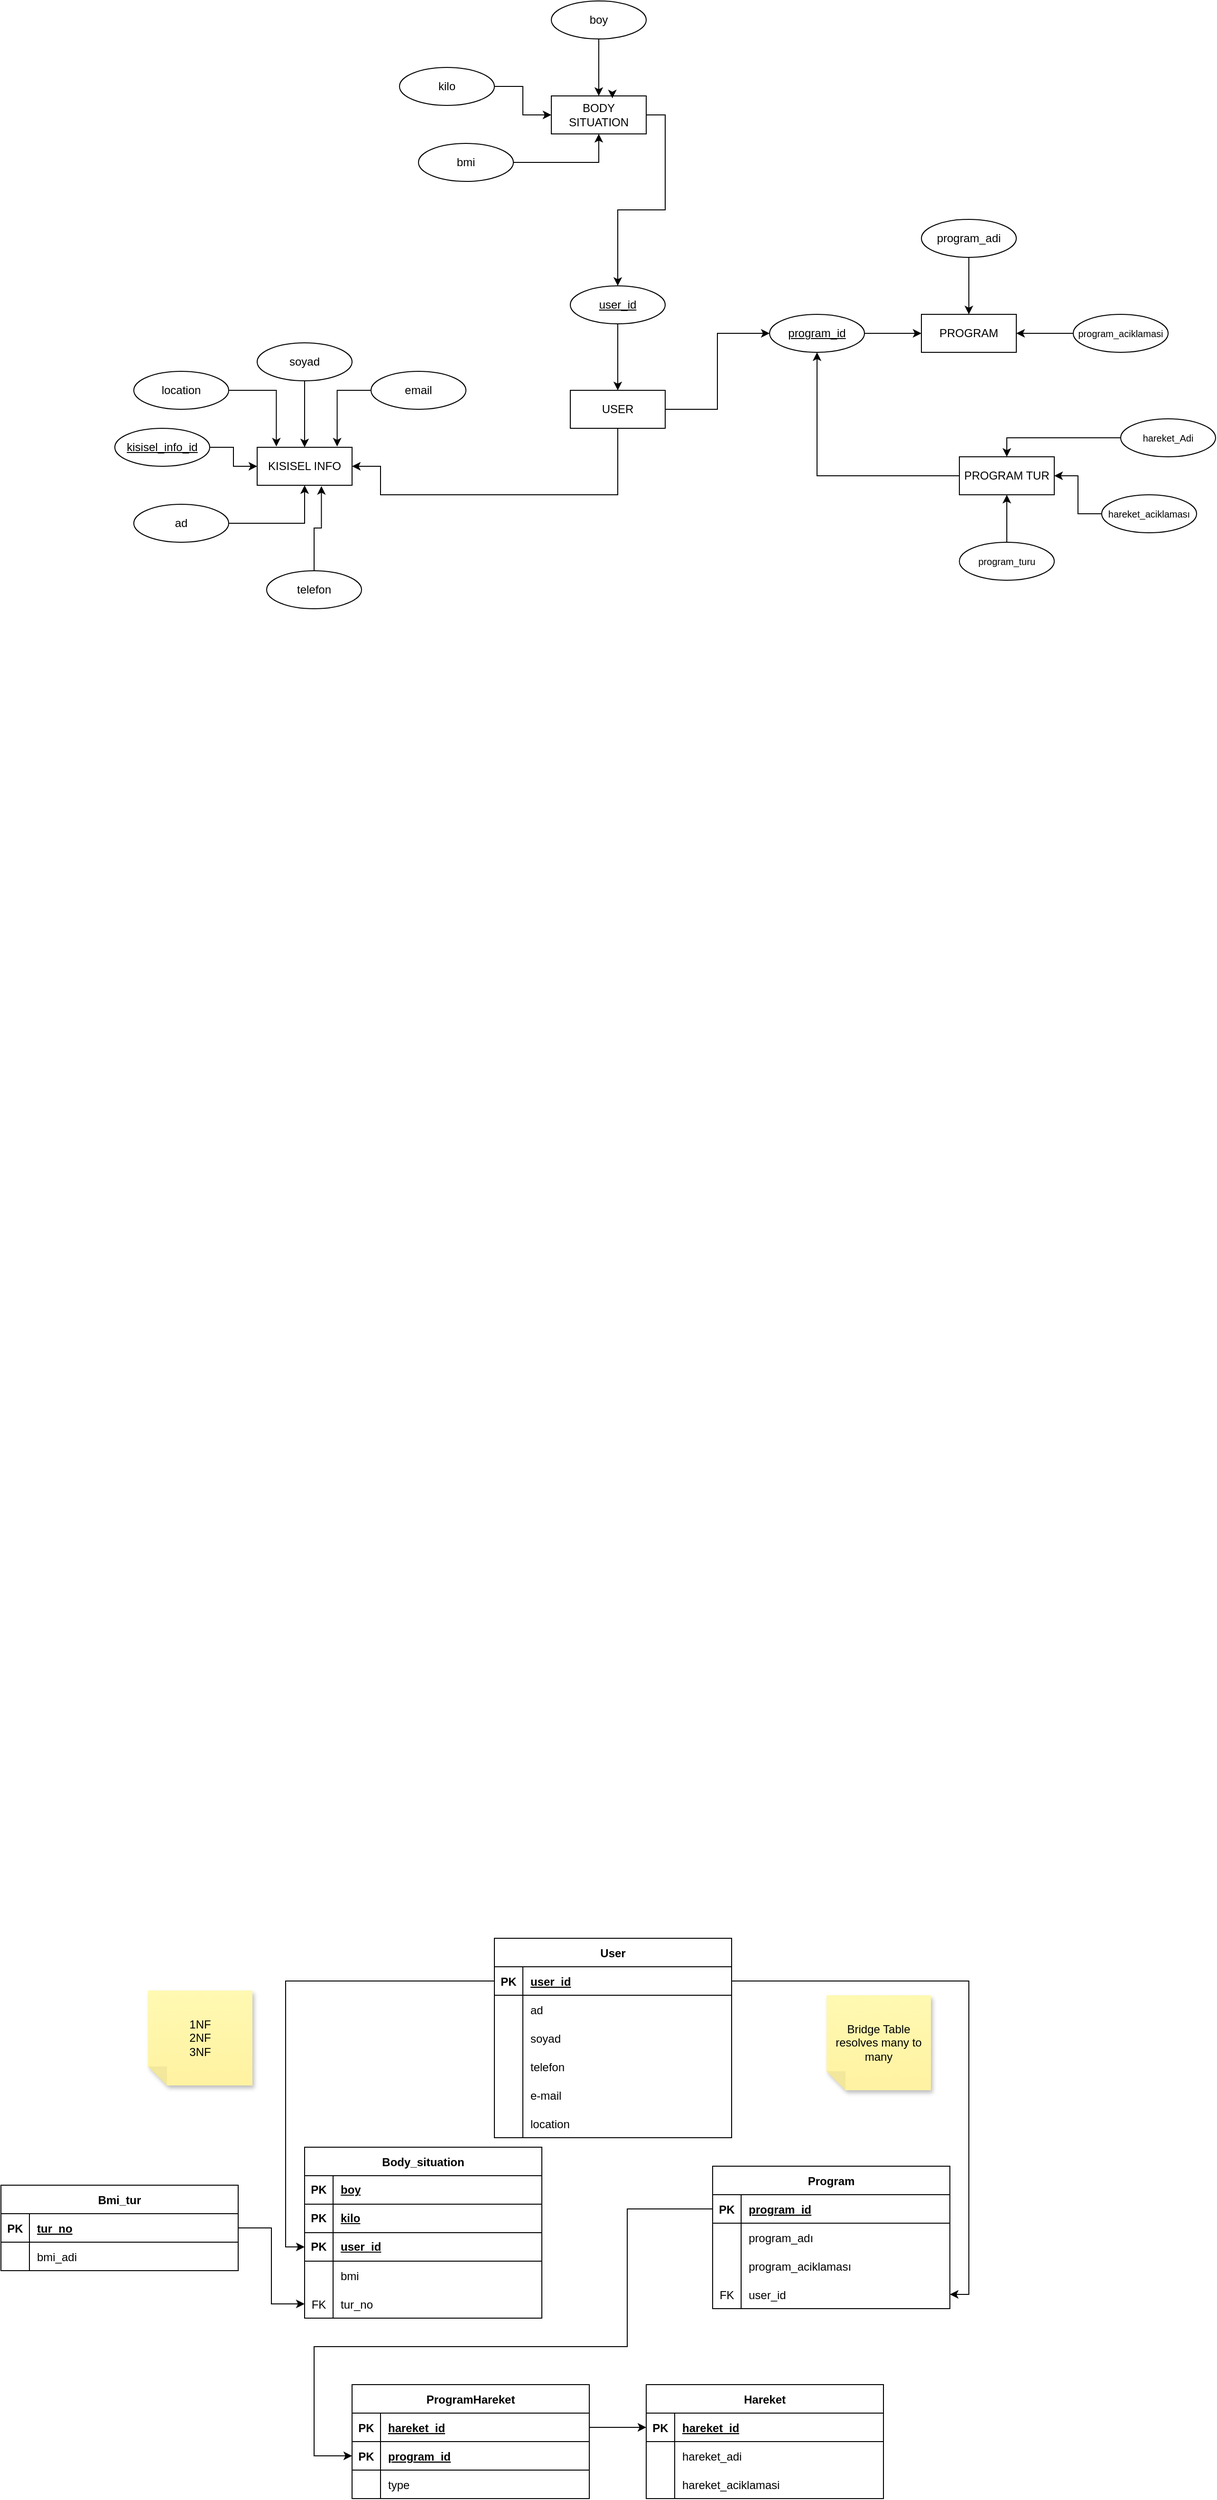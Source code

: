 <mxfile version="21.6.3" type="github">
  <diagram id="R2lEEEUBdFMjLlhIrx00" name="Page-1">
    <mxGraphModel dx="650" dy="4018" grid="1" gridSize="10" guides="1" tooltips="1" connect="1" arrows="1" fold="1" page="1" pageScale="1" pageWidth="850" pageHeight="1100" math="0" shadow="0" extFonts="Permanent Marker^https://fonts.googleapis.com/css?family=Permanent+Marker">
      <root>
        <mxCell id="0" />
        <mxCell id="1" parent="0" />
        <mxCell id="6Tq7YfcK7gytObU2ucSt-47" style="edgeStyle=orthogonalEdgeStyle;rounded=0;orthogonalLoop=1;jettySize=auto;html=1;exitX=0.5;exitY=1;exitDx=0;exitDy=0;" parent="1" source="6Tq7YfcK7gytObU2ucSt-4" target="6Tq7YfcK7gytObU2ucSt-5" edge="1">
          <mxGeometry relative="1" as="geometry" />
        </mxCell>
        <mxCell id="6Tq7YfcK7gytObU2ucSt-4" value="user_id" style="ellipse;whiteSpace=wrap;html=1;align=center;fontStyle=4;" parent="1" vertex="1">
          <mxGeometry x="1720" y="-1950" width="100" height="40" as="geometry" />
        </mxCell>
        <mxCell id="6Tq7YfcK7gytObU2ucSt-42" style="edgeStyle=orthogonalEdgeStyle;rounded=0;orthogonalLoop=1;jettySize=auto;html=1;entryX=1;entryY=0.5;entryDx=0;entryDy=0;" parent="1" source="6Tq7YfcK7gytObU2ucSt-5" target="6Tq7YfcK7gytObU2ucSt-17" edge="1">
          <mxGeometry relative="1" as="geometry">
            <Array as="points">
              <mxPoint x="1770" y="-1730" />
              <mxPoint x="1520" y="-1730" />
              <mxPoint x="1520" y="-1760" />
            </Array>
          </mxGeometry>
        </mxCell>
        <mxCell id="6Tq7YfcK7gytObU2ucSt-58" style="edgeStyle=orthogonalEdgeStyle;rounded=0;orthogonalLoop=1;jettySize=auto;html=1;entryX=0;entryY=0.5;entryDx=0;entryDy=0;" parent="1" source="6Tq7YfcK7gytObU2ucSt-5" target="6Tq7YfcK7gytObU2ucSt-53" edge="1">
          <mxGeometry relative="1" as="geometry" />
        </mxCell>
        <mxCell id="6Tq7YfcK7gytObU2ucSt-5" value="USER" style="whiteSpace=wrap;html=1;align=center;" parent="1" vertex="1">
          <mxGeometry x="1720" y="-1840" width="100" height="40" as="geometry" />
        </mxCell>
        <mxCell id="6Tq7YfcK7gytObU2ucSt-17" value="KISISEL INFO" style="whiteSpace=wrap;html=1;align=center;" parent="1" vertex="1">
          <mxGeometry x="1390" y="-1780" width="100" height="40" as="geometry" />
        </mxCell>
        <mxCell id="6Tq7YfcK7gytObU2ucSt-18" value="PROGRAM" style="whiteSpace=wrap;html=1;align=center;" parent="1" vertex="1">
          <mxGeometry x="2090" y="-1920" width="100" height="40" as="geometry" />
        </mxCell>
        <mxCell id="6Tq7YfcK7gytObU2ucSt-45" style="edgeStyle=orthogonalEdgeStyle;rounded=0;orthogonalLoop=1;jettySize=auto;html=1;exitX=1;exitY=0.5;exitDx=0;exitDy=0;entryX=0.5;entryY=0;entryDx=0;entryDy=0;" parent="1" source="6Tq7YfcK7gytObU2ucSt-19" target="6Tq7YfcK7gytObU2ucSt-4" edge="1">
          <mxGeometry relative="1" as="geometry" />
        </mxCell>
        <mxCell id="6Tq7YfcK7gytObU2ucSt-19" value="BODY SITUATION" style="whiteSpace=wrap;html=1;align=center;" parent="1" vertex="1">
          <mxGeometry x="1700" y="-2150" width="100" height="40" as="geometry" />
        </mxCell>
        <mxCell id="6Tq7YfcK7gytObU2ucSt-67" style="edgeStyle=orthogonalEdgeStyle;rounded=0;orthogonalLoop=1;jettySize=auto;html=1;entryX=0.5;entryY=1;entryDx=0;entryDy=0;" parent="1" source="6Tq7YfcK7gytObU2ucSt-20" target="6Tq7YfcK7gytObU2ucSt-53" edge="1">
          <mxGeometry relative="1" as="geometry" />
        </mxCell>
        <mxCell id="6Tq7YfcK7gytObU2ucSt-20" value="PROGRAM TUR" style="whiteSpace=wrap;html=1;align=center;" parent="1" vertex="1">
          <mxGeometry x="2130" y="-1770" width="100" height="40" as="geometry" />
        </mxCell>
        <mxCell id="6Tq7YfcK7gytObU2ucSt-31" style="edgeStyle=orthogonalEdgeStyle;rounded=0;orthogonalLoop=1;jettySize=auto;html=1;" parent="1" source="6Tq7YfcK7gytObU2ucSt-24" target="6Tq7YfcK7gytObU2ucSt-19" edge="1">
          <mxGeometry relative="1" as="geometry" />
        </mxCell>
        <mxCell id="6Tq7YfcK7gytObU2ucSt-24" value="boy" style="ellipse;whiteSpace=wrap;html=1;align=center;" parent="1" vertex="1">
          <mxGeometry x="1700" y="-2250" width="100" height="40" as="geometry" />
        </mxCell>
        <mxCell id="6Tq7YfcK7gytObU2ucSt-32" style="edgeStyle=orthogonalEdgeStyle;rounded=0;orthogonalLoop=1;jettySize=auto;html=1;entryX=0;entryY=0.5;entryDx=0;entryDy=0;" parent="1" source="6Tq7YfcK7gytObU2ucSt-25" target="6Tq7YfcK7gytObU2ucSt-19" edge="1">
          <mxGeometry relative="1" as="geometry" />
        </mxCell>
        <mxCell id="6Tq7YfcK7gytObU2ucSt-25" value="kilo" style="ellipse;whiteSpace=wrap;html=1;align=center;" parent="1" vertex="1">
          <mxGeometry x="1540" y="-2180" width="100" height="40" as="geometry" />
        </mxCell>
        <mxCell id="6Tq7YfcK7gytObU2ucSt-33" style="edgeStyle=orthogonalEdgeStyle;rounded=0;orthogonalLoop=1;jettySize=auto;html=1;entryX=0.5;entryY=1;entryDx=0;entryDy=0;" parent="1" source="6Tq7YfcK7gytObU2ucSt-26" target="6Tq7YfcK7gytObU2ucSt-19" edge="1">
          <mxGeometry relative="1" as="geometry" />
        </mxCell>
        <mxCell id="6Tq7YfcK7gytObU2ucSt-26" value="bmi" style="ellipse;whiteSpace=wrap;html=1;align=center;" parent="1" vertex="1">
          <mxGeometry x="1560" y="-2100" width="100" height="40" as="geometry" />
        </mxCell>
        <mxCell id="6Tq7YfcK7gytObU2ucSt-35" style="edgeStyle=orthogonalEdgeStyle;rounded=0;orthogonalLoop=1;jettySize=auto;html=1;entryX=0;entryY=0.5;entryDx=0;entryDy=0;" parent="1" source="6Tq7YfcK7gytObU2ucSt-34" target="6Tq7YfcK7gytObU2ucSt-17" edge="1">
          <mxGeometry relative="1" as="geometry" />
        </mxCell>
        <mxCell id="6Tq7YfcK7gytObU2ucSt-34" value="kisisel_info_id" style="ellipse;whiteSpace=wrap;html=1;align=center;fontStyle=4;" parent="1" vertex="1">
          <mxGeometry x="1240" y="-1800" width="100" height="40" as="geometry" />
        </mxCell>
        <mxCell id="6Tq7YfcK7gytObU2ucSt-48" style="edgeStyle=orthogonalEdgeStyle;rounded=0;orthogonalLoop=1;jettySize=auto;html=1;entryX=0.5;entryY=1;entryDx=0;entryDy=0;" parent="1" source="6Tq7YfcK7gytObU2ucSt-36" target="6Tq7YfcK7gytObU2ucSt-17" edge="1">
          <mxGeometry relative="1" as="geometry" />
        </mxCell>
        <mxCell id="6Tq7YfcK7gytObU2ucSt-36" value="ad" style="ellipse;whiteSpace=wrap;html=1;align=center;" parent="1" vertex="1">
          <mxGeometry x="1260" y="-1720" width="100" height="40" as="geometry" />
        </mxCell>
        <mxCell id="6Tq7YfcK7gytObU2ucSt-50" style="edgeStyle=orthogonalEdgeStyle;rounded=0;orthogonalLoop=1;jettySize=auto;html=1;entryX=0.677;entryY=1.021;entryDx=0;entryDy=0;entryPerimeter=0;" parent="1" source="6Tq7YfcK7gytObU2ucSt-37" target="6Tq7YfcK7gytObU2ucSt-17" edge="1">
          <mxGeometry relative="1" as="geometry" />
        </mxCell>
        <mxCell id="6Tq7YfcK7gytObU2ucSt-37" value="telefon" style="ellipse;whiteSpace=wrap;html=1;align=center;" parent="1" vertex="1">
          <mxGeometry x="1400" y="-1650" width="100" height="40" as="geometry" />
        </mxCell>
        <mxCell id="6Tq7YfcK7gytObU2ucSt-51" style="edgeStyle=orthogonalEdgeStyle;rounded=0;orthogonalLoop=1;jettySize=auto;html=1;entryX=0.843;entryY=-0.021;entryDx=0;entryDy=0;entryPerimeter=0;" parent="1" source="6Tq7YfcK7gytObU2ucSt-38" target="6Tq7YfcK7gytObU2ucSt-17" edge="1">
          <mxGeometry relative="1" as="geometry">
            <Array as="points">
              <mxPoint x="1474" y="-1840" />
            </Array>
          </mxGeometry>
        </mxCell>
        <mxCell id="6Tq7YfcK7gytObU2ucSt-38" value="email" style="ellipse;whiteSpace=wrap;html=1;align=center;" parent="1" vertex="1">
          <mxGeometry x="1510" y="-1860" width="100" height="40" as="geometry" />
        </mxCell>
        <mxCell id="6Tq7YfcK7gytObU2ucSt-52" style="edgeStyle=orthogonalEdgeStyle;rounded=0;orthogonalLoop=1;jettySize=auto;html=1;entryX=0.202;entryY=-0.021;entryDx=0;entryDy=0;entryPerimeter=0;" parent="1" source="6Tq7YfcK7gytObU2ucSt-39" target="6Tq7YfcK7gytObU2ucSt-17" edge="1">
          <mxGeometry relative="1" as="geometry">
            <Array as="points">
              <mxPoint x="1410" y="-1840" />
            </Array>
          </mxGeometry>
        </mxCell>
        <mxCell id="6Tq7YfcK7gytObU2ucSt-39" value="location" style="ellipse;whiteSpace=wrap;html=1;align=center;" parent="1" vertex="1">
          <mxGeometry x="1260" y="-1860" width="100" height="40" as="geometry" />
        </mxCell>
        <mxCell id="6Tq7YfcK7gytObU2ucSt-49" style="edgeStyle=orthogonalEdgeStyle;rounded=0;orthogonalLoop=1;jettySize=auto;html=1;entryX=0.5;entryY=0;entryDx=0;entryDy=0;" parent="1" source="6Tq7YfcK7gytObU2ucSt-40" target="6Tq7YfcK7gytObU2ucSt-17" edge="1">
          <mxGeometry relative="1" as="geometry" />
        </mxCell>
        <mxCell id="6Tq7YfcK7gytObU2ucSt-40" value="soyad" style="ellipse;whiteSpace=wrap;html=1;align=center;" parent="1" vertex="1">
          <mxGeometry x="1390" y="-1890" width="100" height="40" as="geometry" />
        </mxCell>
        <mxCell id="6Tq7YfcK7gytObU2ucSt-44" style="edgeStyle=orthogonalEdgeStyle;rounded=0;orthogonalLoop=1;jettySize=auto;html=1;exitX=0.5;exitY=0;exitDx=0;exitDy=0;entryX=0.643;entryY=0.063;entryDx=0;entryDy=0;entryPerimeter=0;" parent="1" source="6Tq7YfcK7gytObU2ucSt-19" target="6Tq7YfcK7gytObU2ucSt-19" edge="1">
          <mxGeometry relative="1" as="geometry" />
        </mxCell>
        <mxCell id="6Tq7YfcK7gytObU2ucSt-60" style="edgeStyle=orthogonalEdgeStyle;rounded=0;orthogonalLoop=1;jettySize=auto;html=1;entryX=0;entryY=0.5;entryDx=0;entryDy=0;" parent="1" source="6Tq7YfcK7gytObU2ucSt-53" target="6Tq7YfcK7gytObU2ucSt-18" edge="1">
          <mxGeometry relative="1" as="geometry" />
        </mxCell>
        <mxCell id="6Tq7YfcK7gytObU2ucSt-53" value="program_id" style="ellipse;whiteSpace=wrap;html=1;align=center;fontStyle=4;" parent="1" vertex="1">
          <mxGeometry x="1930" y="-1920" width="100" height="40" as="geometry" />
        </mxCell>
        <mxCell id="6Tq7YfcK7gytObU2ucSt-62" style="edgeStyle=orthogonalEdgeStyle;rounded=0;orthogonalLoop=1;jettySize=auto;html=1;entryX=0.5;entryY=0;entryDx=0;entryDy=0;" parent="1" source="6Tq7YfcK7gytObU2ucSt-55" target="6Tq7YfcK7gytObU2ucSt-18" edge="1">
          <mxGeometry relative="1" as="geometry" />
        </mxCell>
        <mxCell id="6Tq7YfcK7gytObU2ucSt-55" value="program_adi" style="ellipse;whiteSpace=wrap;html=1;align=center;" parent="1" vertex="1">
          <mxGeometry x="2090" y="-2020" width="100" height="40" as="geometry" />
        </mxCell>
        <mxCell id="6Tq7YfcK7gytObU2ucSt-69" style="edgeStyle=orthogonalEdgeStyle;rounded=0;orthogonalLoop=1;jettySize=auto;html=1;entryX=1;entryY=0.5;entryDx=0;entryDy=0;" parent="1" source="6Tq7YfcK7gytObU2ucSt-56" target="6Tq7YfcK7gytObU2ucSt-18" edge="1">
          <mxGeometry relative="1" as="geometry" />
        </mxCell>
        <mxCell id="6Tq7YfcK7gytObU2ucSt-56" value="&lt;font style=&quot;font-size: 10px;&quot;&gt;program_aciklamasi&lt;/font&gt;" style="ellipse;whiteSpace=wrap;html=1;align=center;" parent="1" vertex="1">
          <mxGeometry x="2250" y="-1920" width="100" height="40" as="geometry" />
        </mxCell>
        <mxCell id="6Tq7YfcK7gytObU2ucSt-75" style="edgeStyle=orthogonalEdgeStyle;rounded=0;orthogonalLoop=1;jettySize=auto;html=1;entryX=0.5;entryY=1;entryDx=0;entryDy=0;" parent="1" source="6Tq7YfcK7gytObU2ucSt-70" target="6Tq7YfcK7gytObU2ucSt-20" edge="1">
          <mxGeometry relative="1" as="geometry" />
        </mxCell>
        <mxCell id="6Tq7YfcK7gytObU2ucSt-70" value="&lt;font style=&quot;font-size: 10px;&quot;&gt;program_turu&lt;/font&gt;" style="ellipse;whiteSpace=wrap;html=1;align=center;" parent="1" vertex="1">
          <mxGeometry x="2130" y="-1680" width="100" height="40" as="geometry" />
        </mxCell>
        <mxCell id="6Tq7YfcK7gytObU2ucSt-74" style="edgeStyle=orthogonalEdgeStyle;rounded=0;orthogonalLoop=1;jettySize=auto;html=1;entryX=1;entryY=0.5;entryDx=0;entryDy=0;" parent="1" source="6Tq7YfcK7gytObU2ucSt-71" target="6Tq7YfcK7gytObU2ucSt-20" edge="1">
          <mxGeometry relative="1" as="geometry" />
        </mxCell>
        <mxCell id="6Tq7YfcK7gytObU2ucSt-71" value="&lt;font style=&quot;font-size: 10px;&quot;&gt;hareket_aciklaması&lt;/font&gt;" style="ellipse;whiteSpace=wrap;html=1;align=center;" parent="1" vertex="1">
          <mxGeometry x="2280" y="-1730" width="100" height="40" as="geometry" />
        </mxCell>
        <mxCell id="6Tq7YfcK7gytObU2ucSt-73" style="edgeStyle=orthogonalEdgeStyle;rounded=0;orthogonalLoop=1;jettySize=auto;html=1;entryX=0.5;entryY=0;entryDx=0;entryDy=0;" parent="1" source="6Tq7YfcK7gytObU2ucSt-72" target="6Tq7YfcK7gytObU2ucSt-20" edge="1">
          <mxGeometry relative="1" as="geometry" />
        </mxCell>
        <mxCell id="6Tq7YfcK7gytObU2ucSt-72" value="&lt;font style=&quot;font-size: 10px;&quot;&gt;hareket_Adi&lt;/font&gt;" style="ellipse;whiteSpace=wrap;html=1;align=center;" parent="1" vertex="1">
          <mxGeometry x="2300" y="-1810" width="100" height="40" as="geometry" />
        </mxCell>
        <mxCell id="dBr5YMoloGySTrlF8cVc-112" value="ProgramHareket" style="shape=table;startSize=30;container=1;collapsible=1;childLayout=tableLayout;fixedRows=1;rowLines=0;fontStyle=1;align=center;resizeLast=1;" parent="1" vertex="1">
          <mxGeometry x="1490" y="260" width="250" height="120" as="geometry" />
        </mxCell>
        <mxCell id="dBr5YMoloGySTrlF8cVc-113" value="" style="shape=partialRectangle;collapsible=0;dropTarget=0;pointerEvents=0;fillColor=none;points=[[0,0.5],[1,0.5]];portConstraint=eastwest;top=0;left=0;right=0;bottom=1;" parent="dBr5YMoloGySTrlF8cVc-112" vertex="1">
          <mxGeometry y="30" width="250" height="30" as="geometry" />
        </mxCell>
        <mxCell id="dBr5YMoloGySTrlF8cVc-114" value="PK" style="shape=partialRectangle;overflow=hidden;connectable=0;fillColor=none;top=0;left=0;bottom=0;right=0;fontStyle=1;" parent="dBr5YMoloGySTrlF8cVc-113" vertex="1">
          <mxGeometry width="30" height="30" as="geometry">
            <mxRectangle width="30" height="30" as="alternateBounds" />
          </mxGeometry>
        </mxCell>
        <mxCell id="dBr5YMoloGySTrlF8cVc-115" value="hareket_id" style="shape=partialRectangle;overflow=hidden;connectable=0;fillColor=none;top=0;left=0;bottom=0;right=0;align=left;spacingLeft=6;fontStyle=5;" parent="dBr5YMoloGySTrlF8cVc-113" vertex="1">
          <mxGeometry x="30" width="220" height="30" as="geometry">
            <mxRectangle width="220" height="30" as="alternateBounds" />
          </mxGeometry>
        </mxCell>
        <mxCell id="dBr5YMoloGySTrlF8cVc-194" value="" style="shape=partialRectangle;collapsible=0;dropTarget=0;pointerEvents=0;fillColor=none;points=[[0,0.5],[1,0.5]];portConstraint=eastwest;top=0;left=0;right=0;bottom=1;" parent="dBr5YMoloGySTrlF8cVc-112" vertex="1">
          <mxGeometry y="60" width="250" height="30" as="geometry" />
        </mxCell>
        <mxCell id="dBr5YMoloGySTrlF8cVc-195" value="PK" style="shape=partialRectangle;overflow=hidden;connectable=0;fillColor=none;top=0;left=0;bottom=0;right=0;fontStyle=1;" parent="dBr5YMoloGySTrlF8cVc-194" vertex="1">
          <mxGeometry width="30" height="30" as="geometry">
            <mxRectangle width="30" height="30" as="alternateBounds" />
          </mxGeometry>
        </mxCell>
        <mxCell id="dBr5YMoloGySTrlF8cVc-196" value="program_id" style="shape=partialRectangle;overflow=hidden;connectable=0;fillColor=none;top=0;left=0;bottom=0;right=0;align=left;spacingLeft=6;fontStyle=5;" parent="dBr5YMoloGySTrlF8cVc-194" vertex="1">
          <mxGeometry x="30" width="220" height="30" as="geometry">
            <mxRectangle width="220" height="30" as="alternateBounds" />
          </mxGeometry>
        </mxCell>
        <mxCell id="dBr5YMoloGySTrlF8cVc-116" value="" style="shape=partialRectangle;collapsible=0;dropTarget=0;pointerEvents=0;fillColor=none;points=[[0,0.5],[1,0.5]];portConstraint=eastwest;top=0;left=0;right=0;bottom=0;" parent="dBr5YMoloGySTrlF8cVc-112" vertex="1">
          <mxGeometry y="90" width="250" height="30" as="geometry" />
        </mxCell>
        <mxCell id="dBr5YMoloGySTrlF8cVc-117" value="" style="shape=partialRectangle;overflow=hidden;connectable=0;fillColor=none;top=0;left=0;bottom=0;right=0;" parent="dBr5YMoloGySTrlF8cVc-116" vertex="1">
          <mxGeometry width="30" height="30" as="geometry">
            <mxRectangle width="30" height="30" as="alternateBounds" />
          </mxGeometry>
        </mxCell>
        <mxCell id="dBr5YMoloGySTrlF8cVc-118" value="type" style="shape=partialRectangle;overflow=hidden;connectable=0;fillColor=none;top=0;left=0;bottom=0;right=0;align=left;spacingLeft=6;" parent="dBr5YMoloGySTrlF8cVc-116" vertex="1">
          <mxGeometry x="30" width="220" height="30" as="geometry">
            <mxRectangle width="220" height="30" as="alternateBounds" />
          </mxGeometry>
        </mxCell>
        <mxCell id="dBr5YMoloGySTrlF8cVc-122" value="Bridge Table resolves many to many" style="shape=note;whiteSpace=wrap;html=1;backgroundOutline=1;fontColor=#000000;darkOpacity=0.05;fillColor=#FFF9B2;strokeColor=none;fillStyle=solid;direction=west;gradientDirection=north;gradientColor=#FFF2A1;shadow=1;size=20;pointerEvents=1;" parent="1" vertex="1">
          <mxGeometry x="1990" y="-150" width="110" height="100" as="geometry" />
        </mxCell>
        <mxCell id="dBr5YMoloGySTrlF8cVc-133" value="User" style="shape=table;startSize=30;container=1;collapsible=1;childLayout=tableLayout;fixedRows=1;rowLines=0;fontStyle=1;align=center;resizeLast=1;" parent="1" vertex="1">
          <mxGeometry x="1640" y="-210" width="250" height="210" as="geometry" />
        </mxCell>
        <mxCell id="dBr5YMoloGySTrlF8cVc-134" value="" style="shape=partialRectangle;collapsible=0;dropTarget=0;pointerEvents=0;fillColor=none;points=[[0,0.5],[1,0.5]];portConstraint=eastwest;top=0;left=0;right=0;bottom=1;" parent="dBr5YMoloGySTrlF8cVc-133" vertex="1">
          <mxGeometry y="30" width="250" height="30" as="geometry" />
        </mxCell>
        <mxCell id="dBr5YMoloGySTrlF8cVc-135" value="PK" style="shape=partialRectangle;overflow=hidden;connectable=0;fillColor=none;top=0;left=0;bottom=0;right=0;fontStyle=1;" parent="dBr5YMoloGySTrlF8cVc-134" vertex="1">
          <mxGeometry width="30" height="30" as="geometry">
            <mxRectangle width="30" height="30" as="alternateBounds" />
          </mxGeometry>
        </mxCell>
        <mxCell id="dBr5YMoloGySTrlF8cVc-136" value="user_id" style="shape=partialRectangle;overflow=hidden;connectable=0;fillColor=none;top=0;left=0;bottom=0;right=0;align=left;spacingLeft=6;fontStyle=5;" parent="dBr5YMoloGySTrlF8cVc-134" vertex="1">
          <mxGeometry x="30" width="220" height="30" as="geometry">
            <mxRectangle width="220" height="30" as="alternateBounds" />
          </mxGeometry>
        </mxCell>
        <mxCell id="dBr5YMoloGySTrlF8cVc-143" value="" style="shape=partialRectangle;collapsible=0;dropTarget=0;pointerEvents=0;fillColor=none;points=[[0,0.5],[1,0.5]];portConstraint=eastwest;top=0;left=0;right=0;bottom=0;" parent="dBr5YMoloGySTrlF8cVc-133" vertex="1">
          <mxGeometry y="60" width="250" height="30" as="geometry" />
        </mxCell>
        <mxCell id="dBr5YMoloGySTrlF8cVc-144" value="" style="shape=partialRectangle;overflow=hidden;connectable=0;fillColor=none;top=0;left=0;bottom=0;right=0;" parent="dBr5YMoloGySTrlF8cVc-143" vertex="1">
          <mxGeometry width="30" height="30" as="geometry">
            <mxRectangle width="30" height="30" as="alternateBounds" />
          </mxGeometry>
        </mxCell>
        <mxCell id="dBr5YMoloGySTrlF8cVc-145" value="ad" style="shape=partialRectangle;overflow=hidden;connectable=0;fillColor=none;top=0;left=0;bottom=0;right=0;align=left;spacingLeft=6;" parent="dBr5YMoloGySTrlF8cVc-143" vertex="1">
          <mxGeometry x="30" width="220" height="30" as="geometry">
            <mxRectangle width="220" height="30" as="alternateBounds" />
          </mxGeometry>
        </mxCell>
        <mxCell id="dBr5YMoloGySTrlF8cVc-146" value="" style="shape=partialRectangle;collapsible=0;dropTarget=0;pointerEvents=0;fillColor=none;points=[[0,0.5],[1,0.5]];portConstraint=eastwest;top=0;left=0;right=0;bottom=0;" parent="dBr5YMoloGySTrlF8cVc-133" vertex="1">
          <mxGeometry y="90" width="250" height="30" as="geometry" />
        </mxCell>
        <mxCell id="dBr5YMoloGySTrlF8cVc-147" value="" style="shape=partialRectangle;overflow=hidden;connectable=0;fillColor=none;top=0;left=0;bottom=0;right=0;" parent="dBr5YMoloGySTrlF8cVc-146" vertex="1">
          <mxGeometry width="30" height="30" as="geometry">
            <mxRectangle width="30" height="30" as="alternateBounds" />
          </mxGeometry>
        </mxCell>
        <mxCell id="dBr5YMoloGySTrlF8cVc-148" value="soyad" style="shape=partialRectangle;overflow=hidden;connectable=0;fillColor=none;top=0;left=0;bottom=0;right=0;align=left;spacingLeft=6;" parent="dBr5YMoloGySTrlF8cVc-146" vertex="1">
          <mxGeometry x="30" width="220" height="30" as="geometry">
            <mxRectangle width="220" height="30" as="alternateBounds" />
          </mxGeometry>
        </mxCell>
        <mxCell id="dBr5YMoloGySTrlF8cVc-149" value="" style="shape=partialRectangle;collapsible=0;dropTarget=0;pointerEvents=0;fillColor=none;points=[[0,0.5],[1,0.5]];portConstraint=eastwest;top=0;left=0;right=0;bottom=0;" parent="dBr5YMoloGySTrlF8cVc-133" vertex="1">
          <mxGeometry y="120" width="250" height="30" as="geometry" />
        </mxCell>
        <mxCell id="dBr5YMoloGySTrlF8cVc-150" value="" style="shape=partialRectangle;overflow=hidden;connectable=0;fillColor=none;top=0;left=0;bottom=0;right=0;" parent="dBr5YMoloGySTrlF8cVc-149" vertex="1">
          <mxGeometry width="30" height="30" as="geometry">
            <mxRectangle width="30" height="30" as="alternateBounds" />
          </mxGeometry>
        </mxCell>
        <mxCell id="dBr5YMoloGySTrlF8cVc-151" value="telefon" style="shape=partialRectangle;overflow=hidden;connectable=0;fillColor=none;top=0;left=0;bottom=0;right=0;align=left;spacingLeft=6;" parent="dBr5YMoloGySTrlF8cVc-149" vertex="1">
          <mxGeometry x="30" width="220" height="30" as="geometry">
            <mxRectangle width="220" height="30" as="alternateBounds" />
          </mxGeometry>
        </mxCell>
        <mxCell id="dBr5YMoloGySTrlF8cVc-152" value="" style="shape=partialRectangle;collapsible=0;dropTarget=0;pointerEvents=0;fillColor=none;points=[[0,0.5],[1,0.5]];portConstraint=eastwest;top=0;left=0;right=0;bottom=0;" parent="dBr5YMoloGySTrlF8cVc-133" vertex="1">
          <mxGeometry y="150" width="250" height="30" as="geometry" />
        </mxCell>
        <mxCell id="dBr5YMoloGySTrlF8cVc-153" value="" style="shape=partialRectangle;overflow=hidden;connectable=0;fillColor=none;top=0;left=0;bottom=0;right=0;" parent="dBr5YMoloGySTrlF8cVc-152" vertex="1">
          <mxGeometry width="30" height="30" as="geometry">
            <mxRectangle width="30" height="30" as="alternateBounds" />
          </mxGeometry>
        </mxCell>
        <mxCell id="dBr5YMoloGySTrlF8cVc-154" value="e-mail" style="shape=partialRectangle;overflow=hidden;connectable=0;fillColor=none;top=0;left=0;bottom=0;right=0;align=left;spacingLeft=6;" parent="dBr5YMoloGySTrlF8cVc-152" vertex="1">
          <mxGeometry x="30" width="220" height="30" as="geometry">
            <mxRectangle width="220" height="30" as="alternateBounds" />
          </mxGeometry>
        </mxCell>
        <mxCell id="dBr5YMoloGySTrlF8cVc-155" value="" style="shape=partialRectangle;collapsible=0;dropTarget=0;pointerEvents=0;fillColor=none;points=[[0,0.5],[1,0.5]];portConstraint=eastwest;top=0;left=0;right=0;bottom=0;" parent="dBr5YMoloGySTrlF8cVc-133" vertex="1">
          <mxGeometry y="180" width="250" height="30" as="geometry" />
        </mxCell>
        <mxCell id="dBr5YMoloGySTrlF8cVc-156" value="" style="shape=partialRectangle;overflow=hidden;connectable=0;fillColor=none;top=0;left=0;bottom=0;right=0;" parent="dBr5YMoloGySTrlF8cVc-155" vertex="1">
          <mxGeometry width="30" height="30" as="geometry">
            <mxRectangle width="30" height="30" as="alternateBounds" />
          </mxGeometry>
        </mxCell>
        <mxCell id="dBr5YMoloGySTrlF8cVc-157" value="location" style="shape=partialRectangle;overflow=hidden;connectable=0;fillColor=none;top=0;left=0;bottom=0;right=0;align=left;spacingLeft=6;" parent="dBr5YMoloGySTrlF8cVc-155" vertex="1">
          <mxGeometry x="30" width="220" height="30" as="geometry">
            <mxRectangle width="220" height="30" as="alternateBounds" />
          </mxGeometry>
        </mxCell>
        <mxCell id="dBr5YMoloGySTrlF8cVc-161" value="Program" style="shape=table;startSize=30;container=1;collapsible=1;childLayout=tableLayout;fixedRows=1;rowLines=0;fontStyle=1;align=center;resizeLast=1;" parent="1" vertex="1">
          <mxGeometry x="1870" y="30" width="250" height="150" as="geometry" />
        </mxCell>
        <mxCell id="dBr5YMoloGySTrlF8cVc-162" value="" style="shape=partialRectangle;collapsible=0;dropTarget=0;pointerEvents=0;fillColor=none;points=[[0,0.5],[1,0.5]];portConstraint=eastwest;top=0;left=0;right=0;bottom=1;" parent="dBr5YMoloGySTrlF8cVc-161" vertex="1">
          <mxGeometry y="30" width="250" height="30" as="geometry" />
        </mxCell>
        <mxCell id="dBr5YMoloGySTrlF8cVc-163" value="PK" style="shape=partialRectangle;overflow=hidden;connectable=0;fillColor=none;top=0;left=0;bottom=0;right=0;fontStyle=1;" parent="dBr5YMoloGySTrlF8cVc-162" vertex="1">
          <mxGeometry width="30" height="30" as="geometry">
            <mxRectangle width="30" height="30" as="alternateBounds" />
          </mxGeometry>
        </mxCell>
        <mxCell id="dBr5YMoloGySTrlF8cVc-164" value="program_id" style="shape=partialRectangle;overflow=hidden;connectable=0;fillColor=none;top=0;left=0;bottom=0;right=0;align=left;spacingLeft=6;fontStyle=5;" parent="dBr5YMoloGySTrlF8cVc-162" vertex="1">
          <mxGeometry x="30" width="220" height="30" as="geometry">
            <mxRectangle width="220" height="30" as="alternateBounds" />
          </mxGeometry>
        </mxCell>
        <mxCell id="dBr5YMoloGySTrlF8cVc-165" value="" style="shape=partialRectangle;collapsible=0;dropTarget=0;pointerEvents=0;fillColor=none;points=[[0,0.5],[1,0.5]];portConstraint=eastwest;top=0;left=0;right=0;bottom=0;" parent="dBr5YMoloGySTrlF8cVc-161" vertex="1">
          <mxGeometry y="60" width="250" height="30" as="geometry" />
        </mxCell>
        <mxCell id="dBr5YMoloGySTrlF8cVc-166" value="" style="shape=partialRectangle;overflow=hidden;connectable=0;fillColor=none;top=0;left=0;bottom=0;right=0;" parent="dBr5YMoloGySTrlF8cVc-165" vertex="1">
          <mxGeometry width="30" height="30" as="geometry">
            <mxRectangle width="30" height="30" as="alternateBounds" />
          </mxGeometry>
        </mxCell>
        <mxCell id="dBr5YMoloGySTrlF8cVc-167" value="program_adı" style="shape=partialRectangle;overflow=hidden;connectable=0;fillColor=none;top=0;left=0;bottom=0;right=0;align=left;spacingLeft=6;" parent="dBr5YMoloGySTrlF8cVc-165" vertex="1">
          <mxGeometry x="30" width="220" height="30" as="geometry">
            <mxRectangle width="220" height="30" as="alternateBounds" />
          </mxGeometry>
        </mxCell>
        <mxCell id="dBr5YMoloGySTrlF8cVc-168" value="" style="shape=partialRectangle;collapsible=0;dropTarget=0;pointerEvents=0;fillColor=none;points=[[0,0.5],[1,0.5]];portConstraint=eastwest;top=0;left=0;right=0;bottom=0;" parent="dBr5YMoloGySTrlF8cVc-161" vertex="1">
          <mxGeometry y="90" width="250" height="30" as="geometry" />
        </mxCell>
        <mxCell id="dBr5YMoloGySTrlF8cVc-169" value="" style="shape=partialRectangle;overflow=hidden;connectable=0;fillColor=none;top=0;left=0;bottom=0;right=0;" parent="dBr5YMoloGySTrlF8cVc-168" vertex="1">
          <mxGeometry width="30" height="30" as="geometry">
            <mxRectangle width="30" height="30" as="alternateBounds" />
          </mxGeometry>
        </mxCell>
        <mxCell id="dBr5YMoloGySTrlF8cVc-170" value="program_aciklaması" style="shape=partialRectangle;overflow=hidden;connectable=0;fillColor=none;top=0;left=0;bottom=0;right=0;align=left;spacingLeft=6;" parent="dBr5YMoloGySTrlF8cVc-168" vertex="1">
          <mxGeometry x="30" width="220" height="30" as="geometry">
            <mxRectangle width="220" height="30" as="alternateBounds" />
          </mxGeometry>
        </mxCell>
        <mxCell id="dMGilOrxDwQM8tRIR9Ra-96" value="" style="shape=partialRectangle;collapsible=0;dropTarget=0;pointerEvents=0;fillColor=none;points=[[0,0.5],[1,0.5]];portConstraint=eastwest;top=0;left=0;right=0;bottom=0;" vertex="1" parent="dBr5YMoloGySTrlF8cVc-161">
          <mxGeometry y="120" width="250" height="30" as="geometry" />
        </mxCell>
        <mxCell id="dMGilOrxDwQM8tRIR9Ra-97" value="FK" style="shape=partialRectangle;overflow=hidden;connectable=0;fillColor=none;top=0;left=0;bottom=0;right=0;" vertex="1" parent="dMGilOrxDwQM8tRIR9Ra-96">
          <mxGeometry width="30" height="30" as="geometry">
            <mxRectangle width="30" height="30" as="alternateBounds" />
          </mxGeometry>
        </mxCell>
        <mxCell id="dMGilOrxDwQM8tRIR9Ra-98" value="user_id" style="shape=partialRectangle;overflow=hidden;connectable=0;fillColor=none;top=0;left=0;bottom=0;right=0;align=left;spacingLeft=6;" vertex="1" parent="dMGilOrxDwQM8tRIR9Ra-96">
          <mxGeometry x="30" width="220" height="30" as="geometry">
            <mxRectangle width="220" height="30" as="alternateBounds" />
          </mxGeometry>
        </mxCell>
        <mxCell id="dBr5YMoloGySTrlF8cVc-184" value="Hareket" style="shape=table;startSize=30;container=1;collapsible=1;childLayout=tableLayout;fixedRows=1;rowLines=0;fontStyle=1;align=center;resizeLast=1;" parent="1" vertex="1">
          <mxGeometry x="1800" y="260" width="250" height="120" as="geometry" />
        </mxCell>
        <mxCell id="dBr5YMoloGySTrlF8cVc-185" value="" style="shape=partialRectangle;collapsible=0;dropTarget=0;pointerEvents=0;fillColor=none;points=[[0,0.5],[1,0.5]];portConstraint=eastwest;top=0;left=0;right=0;bottom=1;" parent="dBr5YMoloGySTrlF8cVc-184" vertex="1">
          <mxGeometry y="30" width="250" height="30" as="geometry" />
        </mxCell>
        <mxCell id="dBr5YMoloGySTrlF8cVc-186" value="PK" style="shape=partialRectangle;overflow=hidden;connectable=0;fillColor=none;top=0;left=0;bottom=0;right=0;fontStyle=1;" parent="dBr5YMoloGySTrlF8cVc-185" vertex="1">
          <mxGeometry width="30" height="30" as="geometry">
            <mxRectangle width="30" height="30" as="alternateBounds" />
          </mxGeometry>
        </mxCell>
        <mxCell id="dBr5YMoloGySTrlF8cVc-187" value="hareket_id" style="shape=partialRectangle;overflow=hidden;connectable=0;fillColor=none;top=0;left=0;bottom=0;right=0;align=left;spacingLeft=6;fontStyle=5;" parent="dBr5YMoloGySTrlF8cVc-185" vertex="1">
          <mxGeometry x="30" width="220" height="30" as="geometry">
            <mxRectangle width="220" height="30" as="alternateBounds" />
          </mxGeometry>
        </mxCell>
        <mxCell id="dBr5YMoloGySTrlF8cVc-188" value="" style="shape=partialRectangle;collapsible=0;dropTarget=0;pointerEvents=0;fillColor=none;points=[[0,0.5],[1,0.5]];portConstraint=eastwest;top=0;left=0;right=0;bottom=0;" parent="dBr5YMoloGySTrlF8cVc-184" vertex="1">
          <mxGeometry y="60" width="250" height="30" as="geometry" />
        </mxCell>
        <mxCell id="dBr5YMoloGySTrlF8cVc-189" value="" style="shape=partialRectangle;overflow=hidden;connectable=0;fillColor=none;top=0;left=0;bottom=0;right=0;" parent="dBr5YMoloGySTrlF8cVc-188" vertex="1">
          <mxGeometry width="30" height="30" as="geometry">
            <mxRectangle width="30" height="30" as="alternateBounds" />
          </mxGeometry>
        </mxCell>
        <mxCell id="dBr5YMoloGySTrlF8cVc-190" value="hareket_adi" style="shape=partialRectangle;overflow=hidden;connectable=0;fillColor=none;top=0;left=0;bottom=0;right=0;align=left;spacingLeft=6;" parent="dBr5YMoloGySTrlF8cVc-188" vertex="1">
          <mxGeometry x="30" width="220" height="30" as="geometry">
            <mxRectangle width="220" height="30" as="alternateBounds" />
          </mxGeometry>
        </mxCell>
        <mxCell id="dBr5YMoloGySTrlF8cVc-191" value="" style="shape=partialRectangle;collapsible=0;dropTarget=0;pointerEvents=0;fillColor=none;points=[[0,0.5],[1,0.5]];portConstraint=eastwest;top=0;left=0;right=0;bottom=0;" parent="dBr5YMoloGySTrlF8cVc-184" vertex="1">
          <mxGeometry y="90" width="250" height="30" as="geometry" />
        </mxCell>
        <mxCell id="dBr5YMoloGySTrlF8cVc-192" value="" style="shape=partialRectangle;overflow=hidden;connectable=0;fillColor=none;top=0;left=0;bottom=0;right=0;" parent="dBr5YMoloGySTrlF8cVc-191" vertex="1">
          <mxGeometry width="30" height="30" as="geometry">
            <mxRectangle width="30" height="30" as="alternateBounds" />
          </mxGeometry>
        </mxCell>
        <mxCell id="dBr5YMoloGySTrlF8cVc-193" value="hareket_aciklamasi" style="shape=partialRectangle;overflow=hidden;connectable=0;fillColor=none;top=0;left=0;bottom=0;right=0;align=left;spacingLeft=6;" parent="dBr5YMoloGySTrlF8cVc-191" vertex="1">
          <mxGeometry x="30" width="220" height="30" as="geometry">
            <mxRectangle width="220" height="30" as="alternateBounds" />
          </mxGeometry>
        </mxCell>
        <mxCell id="dBr5YMoloGySTrlF8cVc-200" value="Body_situation" style="shape=table;startSize=30;container=1;collapsible=1;childLayout=tableLayout;fixedRows=1;rowLines=0;fontStyle=1;align=center;resizeLast=1;" parent="1" vertex="1">
          <mxGeometry x="1440" y="10" width="250" height="180" as="geometry" />
        </mxCell>
        <mxCell id="dMGilOrxDwQM8tRIR9Ra-90" value="" style="shape=tableRow;horizontal=0;startSize=0;swimlaneHead=0;swimlaneBody=0;fillColor=none;collapsible=0;dropTarget=0;points=[[0,0.5],[1,0.5]];portConstraint=eastwest;top=0;left=0;right=0;bottom=1;" vertex="1" parent="dBr5YMoloGySTrlF8cVc-200">
          <mxGeometry y="30" width="250" height="30" as="geometry" />
        </mxCell>
        <mxCell id="dMGilOrxDwQM8tRIR9Ra-91" value="PK" style="shape=partialRectangle;connectable=0;fillColor=none;top=0;left=0;bottom=0;right=0;fontStyle=1;overflow=hidden;whiteSpace=wrap;html=1;" vertex="1" parent="dMGilOrxDwQM8tRIR9Ra-90">
          <mxGeometry width="30" height="30" as="geometry">
            <mxRectangle width="30" height="30" as="alternateBounds" />
          </mxGeometry>
        </mxCell>
        <mxCell id="dMGilOrxDwQM8tRIR9Ra-92" value="boy" style="shape=partialRectangle;connectable=0;fillColor=none;top=0;left=0;bottom=0;right=0;align=left;spacingLeft=6;fontStyle=5;overflow=hidden;whiteSpace=wrap;html=1;" vertex="1" parent="dMGilOrxDwQM8tRIR9Ra-90">
          <mxGeometry x="30" width="220" height="30" as="geometry">
            <mxRectangle width="220" height="30" as="alternateBounds" />
          </mxGeometry>
        </mxCell>
        <mxCell id="dMGilOrxDwQM8tRIR9Ra-93" value="" style="shape=tableRow;horizontal=0;startSize=0;swimlaneHead=0;swimlaneBody=0;fillColor=none;collapsible=0;dropTarget=0;points=[[0,0.5],[1,0.5]];portConstraint=eastwest;top=0;left=0;right=0;bottom=1;" vertex="1" parent="dBr5YMoloGySTrlF8cVc-200">
          <mxGeometry y="60" width="250" height="30" as="geometry" />
        </mxCell>
        <mxCell id="dMGilOrxDwQM8tRIR9Ra-94" value="PK" style="shape=partialRectangle;connectable=0;fillColor=none;top=0;left=0;bottom=0;right=0;fontStyle=1;overflow=hidden;whiteSpace=wrap;html=1;" vertex="1" parent="dMGilOrxDwQM8tRIR9Ra-93">
          <mxGeometry width="30" height="30" as="geometry">
            <mxRectangle width="30" height="30" as="alternateBounds" />
          </mxGeometry>
        </mxCell>
        <mxCell id="dMGilOrxDwQM8tRIR9Ra-95" value="kilo" style="shape=partialRectangle;connectable=0;fillColor=none;top=0;left=0;bottom=0;right=0;align=left;spacingLeft=6;fontStyle=5;overflow=hidden;whiteSpace=wrap;html=1;" vertex="1" parent="dMGilOrxDwQM8tRIR9Ra-93">
          <mxGeometry x="30" width="220" height="30" as="geometry">
            <mxRectangle width="220" height="30" as="alternateBounds" />
          </mxGeometry>
        </mxCell>
        <mxCell id="dMGilOrxDwQM8tRIR9Ra-100" value="" style="shape=tableRow;horizontal=0;startSize=0;swimlaneHead=0;swimlaneBody=0;fillColor=none;collapsible=0;dropTarget=0;points=[[0,0.5],[1,0.5]];portConstraint=eastwest;top=0;left=0;right=0;bottom=1;" vertex="1" parent="dBr5YMoloGySTrlF8cVc-200">
          <mxGeometry y="90" width="250" height="30" as="geometry" />
        </mxCell>
        <mxCell id="dMGilOrxDwQM8tRIR9Ra-101" value="PK" style="shape=partialRectangle;connectable=0;fillColor=none;top=0;left=0;bottom=0;right=0;fontStyle=1;overflow=hidden;whiteSpace=wrap;html=1;" vertex="1" parent="dMGilOrxDwQM8tRIR9Ra-100">
          <mxGeometry width="30" height="30" as="geometry">
            <mxRectangle width="30" height="30" as="alternateBounds" />
          </mxGeometry>
        </mxCell>
        <mxCell id="dMGilOrxDwQM8tRIR9Ra-102" value="user_id" style="shape=partialRectangle;connectable=0;fillColor=none;top=0;left=0;bottom=0;right=0;align=left;spacingLeft=6;fontStyle=5;overflow=hidden;whiteSpace=wrap;html=1;" vertex="1" parent="dMGilOrxDwQM8tRIR9Ra-100">
          <mxGeometry x="30" width="220" height="30" as="geometry">
            <mxRectangle width="220" height="30" as="alternateBounds" />
          </mxGeometry>
        </mxCell>
        <mxCell id="dBr5YMoloGySTrlF8cVc-204" value="" style="shape=partialRectangle;collapsible=0;dropTarget=0;pointerEvents=0;fillColor=none;points=[[0,0.5],[1,0.5]];portConstraint=eastwest;top=0;left=0;right=0;bottom=0;" parent="dBr5YMoloGySTrlF8cVc-200" vertex="1">
          <mxGeometry y="120" width="250" height="30" as="geometry" />
        </mxCell>
        <mxCell id="dBr5YMoloGySTrlF8cVc-205" value="" style="shape=partialRectangle;overflow=hidden;connectable=0;fillColor=none;top=0;left=0;bottom=0;right=0;" parent="dBr5YMoloGySTrlF8cVc-204" vertex="1">
          <mxGeometry width="30" height="30" as="geometry">
            <mxRectangle width="30" height="30" as="alternateBounds" />
          </mxGeometry>
        </mxCell>
        <mxCell id="dBr5YMoloGySTrlF8cVc-206" value="bmi" style="shape=partialRectangle;overflow=hidden;connectable=0;fillColor=none;top=0;left=0;bottom=0;right=0;align=left;spacingLeft=6;" parent="dBr5YMoloGySTrlF8cVc-204" vertex="1">
          <mxGeometry x="30" width="220" height="30" as="geometry">
            <mxRectangle width="220" height="30" as="alternateBounds" />
          </mxGeometry>
        </mxCell>
        <mxCell id="dMGilOrxDwQM8tRIR9Ra-136" value="" style="shape=partialRectangle;collapsible=0;dropTarget=0;pointerEvents=0;fillColor=none;points=[[0,0.5],[1,0.5]];portConstraint=eastwest;top=0;left=0;right=0;bottom=0;" vertex="1" parent="dBr5YMoloGySTrlF8cVc-200">
          <mxGeometry y="150" width="250" height="30" as="geometry" />
        </mxCell>
        <mxCell id="dMGilOrxDwQM8tRIR9Ra-137" value="FK" style="shape=partialRectangle;overflow=hidden;connectable=0;fillColor=none;top=0;left=0;bottom=0;right=0;" vertex="1" parent="dMGilOrxDwQM8tRIR9Ra-136">
          <mxGeometry width="30" height="30" as="geometry">
            <mxRectangle width="30" height="30" as="alternateBounds" />
          </mxGeometry>
        </mxCell>
        <mxCell id="dMGilOrxDwQM8tRIR9Ra-138" value="tur_no" style="shape=partialRectangle;overflow=hidden;connectable=0;fillColor=none;top=0;left=0;bottom=0;right=0;align=left;spacingLeft=6;" vertex="1" parent="dMGilOrxDwQM8tRIR9Ra-136">
          <mxGeometry x="30" width="220" height="30" as="geometry">
            <mxRectangle width="220" height="30" as="alternateBounds" />
          </mxGeometry>
        </mxCell>
        <mxCell id="dBr5YMoloGySTrlF8cVc-226" style="edgeStyle=orthogonalEdgeStyle;rounded=0;orthogonalLoop=1;jettySize=auto;html=1;entryX=0;entryY=0.5;entryDx=0;entryDy=0;" parent="1" source="dBr5YMoloGySTrlF8cVc-134" target="dMGilOrxDwQM8tRIR9Ra-100" edge="1">
          <mxGeometry relative="1" as="geometry" />
        </mxCell>
        <mxCell id="dBr5YMoloGySTrlF8cVc-227" style="edgeStyle=orthogonalEdgeStyle;rounded=0;orthogonalLoop=1;jettySize=auto;html=1;entryX=1;entryY=0.5;entryDx=0;entryDy=0;" parent="1" source="dBr5YMoloGySTrlF8cVc-134" target="dMGilOrxDwQM8tRIR9Ra-96" edge="1">
          <mxGeometry relative="1" as="geometry" />
        </mxCell>
        <mxCell id="dMGilOrxDwQM8tRIR9Ra-1" value="1NF&lt;br&gt;2NF&lt;br&gt;3NF" style="shape=note;whiteSpace=wrap;html=1;backgroundOutline=1;fontColor=#000000;darkOpacity=0.05;fillColor=#FFF9B2;strokeColor=none;fillStyle=solid;direction=west;gradientDirection=north;gradientColor=#FFF2A1;shadow=1;size=20;pointerEvents=1;" vertex="1" parent="1">
          <mxGeometry x="1275" y="-155" width="110" height="100" as="geometry" />
        </mxCell>
        <mxCell id="dMGilOrxDwQM8tRIR9Ra-99" style="edgeStyle=orthogonalEdgeStyle;rounded=0;orthogonalLoop=1;jettySize=auto;html=1;entryX=0;entryY=0.5;entryDx=0;entryDy=0;" edge="1" parent="1" source="dBr5YMoloGySTrlF8cVc-162" target="dBr5YMoloGySTrlF8cVc-194">
          <mxGeometry relative="1" as="geometry">
            <Array as="points">
              <mxPoint x="1780" y="75" />
              <mxPoint x="1780" y="220" />
              <mxPoint x="1450" y="220" />
              <mxPoint x="1450" y="335" />
            </Array>
          </mxGeometry>
        </mxCell>
        <mxCell id="dMGilOrxDwQM8tRIR9Ra-112" value="Bmi_tur" style="shape=table;startSize=30;container=1;collapsible=1;childLayout=tableLayout;fixedRows=1;rowLines=0;fontStyle=1;align=center;resizeLast=1;" vertex="1" parent="1">
          <mxGeometry x="1120" y="50" width="250" height="90" as="geometry" />
        </mxCell>
        <mxCell id="dMGilOrxDwQM8tRIR9Ra-113" value="" style="shape=partialRectangle;collapsible=0;dropTarget=0;pointerEvents=0;fillColor=none;points=[[0,0.5],[1,0.5]];portConstraint=eastwest;top=0;left=0;right=0;bottom=1;" vertex="1" parent="dMGilOrxDwQM8tRIR9Ra-112">
          <mxGeometry y="30" width="250" height="30" as="geometry" />
        </mxCell>
        <mxCell id="dMGilOrxDwQM8tRIR9Ra-114" value="PK" style="shape=partialRectangle;overflow=hidden;connectable=0;fillColor=none;top=0;left=0;bottom=0;right=0;fontStyle=1;" vertex="1" parent="dMGilOrxDwQM8tRIR9Ra-113">
          <mxGeometry width="30" height="30" as="geometry">
            <mxRectangle width="30" height="30" as="alternateBounds" />
          </mxGeometry>
        </mxCell>
        <mxCell id="dMGilOrxDwQM8tRIR9Ra-115" value="tur_no" style="shape=partialRectangle;overflow=hidden;connectable=0;fillColor=none;top=0;left=0;bottom=0;right=0;align=left;spacingLeft=6;fontStyle=5;" vertex="1" parent="dMGilOrxDwQM8tRIR9Ra-113">
          <mxGeometry x="30" width="220" height="30" as="geometry">
            <mxRectangle width="220" height="30" as="alternateBounds" />
          </mxGeometry>
        </mxCell>
        <mxCell id="dMGilOrxDwQM8tRIR9Ra-116" value="" style="shape=partialRectangle;collapsible=0;dropTarget=0;pointerEvents=0;fillColor=none;points=[[0,0.5],[1,0.5]];portConstraint=eastwest;top=0;left=0;right=0;bottom=0;" vertex="1" parent="dMGilOrxDwQM8tRIR9Ra-112">
          <mxGeometry y="60" width="250" height="30" as="geometry" />
        </mxCell>
        <mxCell id="dMGilOrxDwQM8tRIR9Ra-117" value="" style="shape=partialRectangle;overflow=hidden;connectable=0;fillColor=none;top=0;left=0;bottom=0;right=0;" vertex="1" parent="dMGilOrxDwQM8tRIR9Ra-116">
          <mxGeometry width="30" height="30" as="geometry">
            <mxRectangle width="30" height="30" as="alternateBounds" />
          </mxGeometry>
        </mxCell>
        <mxCell id="dMGilOrxDwQM8tRIR9Ra-118" value="bmi_adi" style="shape=partialRectangle;overflow=hidden;connectable=0;fillColor=none;top=0;left=0;bottom=0;right=0;align=left;spacingLeft=6;" vertex="1" parent="dMGilOrxDwQM8tRIR9Ra-116">
          <mxGeometry x="30" width="220" height="30" as="geometry">
            <mxRectangle width="220" height="30" as="alternateBounds" />
          </mxGeometry>
        </mxCell>
        <mxCell id="dMGilOrxDwQM8tRIR9Ra-122" style="edgeStyle=orthogonalEdgeStyle;rounded=0;orthogonalLoop=1;jettySize=auto;html=1;exitX=1;exitY=0.5;exitDx=0;exitDy=0;entryX=0;entryY=0.5;entryDx=0;entryDy=0;" edge="1" parent="1" source="dBr5YMoloGySTrlF8cVc-113" target="dBr5YMoloGySTrlF8cVc-185">
          <mxGeometry relative="1" as="geometry" />
        </mxCell>
        <mxCell id="dMGilOrxDwQM8tRIR9Ra-139" style="edgeStyle=orthogonalEdgeStyle;rounded=0;orthogonalLoop=1;jettySize=auto;html=1;exitX=1;exitY=0.5;exitDx=0;exitDy=0;entryX=0;entryY=0.5;entryDx=0;entryDy=0;" edge="1" parent="1" source="dMGilOrxDwQM8tRIR9Ra-113" target="dMGilOrxDwQM8tRIR9Ra-136">
          <mxGeometry relative="1" as="geometry" />
        </mxCell>
      </root>
    </mxGraphModel>
  </diagram>
</mxfile>
